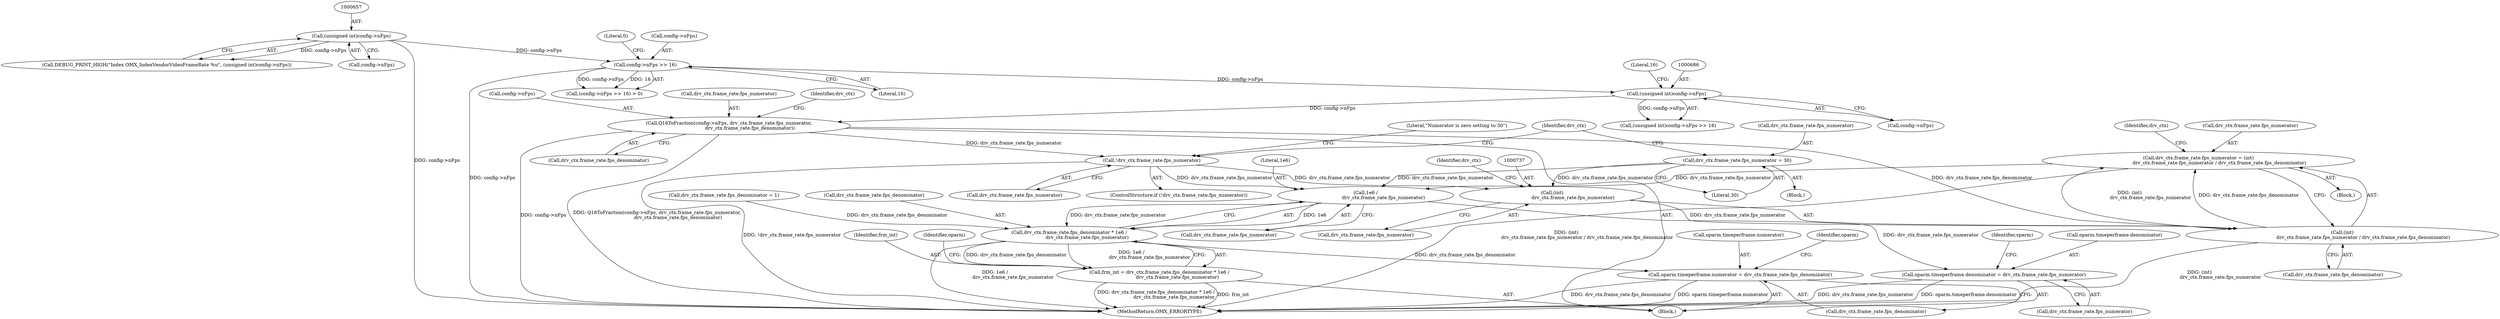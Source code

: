 digraph "0_Android_f22c2a0f0f9e030c240468d9d18b9297f001bcf0@integer" {
"1000729" [label="(Call,drv_ctx.frame_rate.fps_numerator = (int)\n                            drv_ctx.frame_rate.fps_numerator / drv_ctx.frame_rate.fps_denominator)"];
"1000735" [label="(Call,(int)\n                            drv_ctx.frame_rate.fps_numerator / drv_ctx.frame_rate.fps_denominator)"];
"1000736" [label="(Call,(int)\n                            drv_ctx.frame_rate.fps_numerator)"];
"1000715" [label="(Call,drv_ctx.frame_rate.fps_numerator = 30)"];
"1000706" [label="(Call,!drv_ctx.frame_rate.fps_numerator)"];
"1000691" [label="(Call,Q16ToFraction(config->nFps, drv_ctx.frame_rate.fps_numerator,\n                            drv_ctx.frame_rate.fps_denominator))"];
"1000685" [label="(Call,(unsigned int)config->nFps)"];
"1000675" [label="(Call,config->nFps >> 16)"];
"1000656" [label="(Call,(unsigned int)config->nFps)"];
"1000763" [label="(Call,1e6 /\n                        drv_ctx.frame_rate.fps_numerator)"];
"1000757" [label="(Call,drv_ctx.frame_rate.fps_denominator * 1e6 /\n                        drv_ctx.frame_rate.fps_numerator)"];
"1000755" [label="(Call,frm_int = drv_ctx.frame_rate.fps_denominator * 1e6 /\n                        drv_ctx.frame_rate.fps_numerator)"];
"1000771" [label="(Call,oparm.timeperframe.numerator = drv_ctx.frame_rate.fps_denominator)"];
"1000782" [label="(Call,oparm.timeperframe.denominator = drv_ctx.frame_rate.fps_numerator)"];
"1000730" [label="(Call,drv_ctx.frame_rate.fps_numerator)"];
"1000654" [label="(Call,DEBUG_PRINT_HIGH(\"Index OMX_IndexVendorVideoFrameRate %u\", (unsigned int)config->nFps))"];
"1000763" [label="(Call,1e6 /\n                        drv_ctx.frame_rate.fps_numerator)"];
"1000714" [label="(Literal,\"Numerator is zero setting to 30\")"];
"1000783" [label="(Call,oparm.timeperframe.denominator)"];
"1000656" [label="(Call,(unsigned int)config->nFps)"];
"1000743" [label="(Call,drv_ctx.frame_rate.fps_denominator)"];
"1000707" [label="(Call,drv_ctx.frame_rate.fps_numerator)"];
"1000681" [label="(Block,)"];
"1000758" [label="(Call,drv_ctx.frame_rate.fps_denominator)"];
"1000756" [label="(Identifier,frm_int)"];
"1000685" [label="(Call,(unsigned int)config->nFps)"];
"1000658" [label="(Call,config->nFps)"];
"1000771" [label="(Call,oparm.timeperframe.numerator = drv_ctx.frame_rate.fps_denominator)"];
"1000716" [label="(Call,drv_ctx.frame_rate.fps_numerator)"];
"1000684" [label="(Call,(unsigned int)config->nFps >> 16)"];
"1000772" [label="(Call,oparm.timeperframe.numerator)"];
"1000745" [label="(Identifier,drv_ctx)"];
"1000712" [label="(Block,)"];
"1000735" [label="(Call,(int)\n                            drv_ctx.frame_rate.fps_numerator / drv_ctx.frame_rate.fps_denominator)"];
"1000765" [label="(Call,drv_ctx.frame_rate.fps_numerator)"];
"1000774" [label="(Identifier,oparm)"];
"1000796" [label="(Identifier,sparm)"];
"1000782" [label="(Call,oparm.timeperframe.denominator = drv_ctx.frame_rate.fps_numerator)"];
"1000715" [label="(Call,drv_ctx.frame_rate.fps_numerator = 30)"];
"1000755" [label="(Call,frm_int = drv_ctx.frame_rate.fps_denominator * 1e6 /\n                        drv_ctx.frame_rate.fps_numerator)"];
"1000777" [label="(Call,drv_ctx.frame_rate.fps_denominator)"];
"1000691" [label="(Call,Q16ToFraction(config->nFps, drv_ctx.frame_rate.fps_numerator,\n                            drv_ctx.frame_rate.fps_denominator))"];
"1000695" [label="(Call,drv_ctx.frame_rate.fps_numerator)"];
"1000675" [label="(Call,config->nFps >> 16)"];
"1000736" [label="(Call,(int)\n                            drv_ctx.frame_rate.fps_numerator)"];
"1000680" [label="(Literal,0)"];
"1000676" [label="(Call,config->nFps)"];
"1000738" [label="(Call,drv_ctx.frame_rate.fps_numerator)"];
"1000706" [label="(Call,!drv_ctx.frame_rate.fps_numerator)"];
"1001056" [label="(MethodReturn,OMX_ERRORTYPE)"];
"1000674" [label="(Call,(config->nFps >> 16) > 0)"];
"1000757" [label="(Call,drv_ctx.frame_rate.fps_denominator * 1e6 /\n                        drv_ctx.frame_rate.fps_numerator)"];
"1000785" [label="(Identifier,oparm)"];
"1000751" [label="(Identifier,drv_ctx)"];
"1000764" [label="(Literal,1e6)"];
"1000690" [label="(Literal,16)"];
"1000705" [label="(ControlStructure,if (!drv_ctx.frame_rate.fps_numerator))"];
"1000709" [label="(Identifier,drv_ctx)"];
"1000728" [label="(Block,)"];
"1000788" [label="(Call,drv_ctx.frame_rate.fps_numerator)"];
"1000700" [label="(Call,drv_ctx.frame_rate.fps_denominator)"];
"1000725" [label="(Identifier,drv_ctx)"];
"1000679" [label="(Literal,16)"];
"1000687" [label="(Call,config->nFps)"];
"1000721" [label="(Literal,30)"];
"1000748" [label="(Call,drv_ctx.frame_rate.fps_denominator = 1)"];
"1000692" [label="(Call,config->nFps)"];
"1000729" [label="(Call,drv_ctx.frame_rate.fps_numerator = (int)\n                            drv_ctx.frame_rate.fps_numerator / drv_ctx.frame_rate.fps_denominator)"];
"1000729" -> "1000728"  [label="AST: "];
"1000729" -> "1000735"  [label="CFG: "];
"1000730" -> "1000729"  [label="AST: "];
"1000735" -> "1000729"  [label="AST: "];
"1000751" -> "1000729"  [label="CFG: "];
"1000729" -> "1001056"  [label="DDG: (int)\n                            drv_ctx.frame_rate.fps_numerator / drv_ctx.frame_rate.fps_denominator"];
"1000735" -> "1000729"  [label="DDG: (int)\n                            drv_ctx.frame_rate.fps_numerator"];
"1000735" -> "1000729"  [label="DDG: drv_ctx.frame_rate.fps_denominator"];
"1000729" -> "1000763"  [label="DDG: drv_ctx.frame_rate.fps_numerator"];
"1000735" -> "1000743"  [label="CFG: "];
"1000736" -> "1000735"  [label="AST: "];
"1000743" -> "1000735"  [label="AST: "];
"1000735" -> "1001056"  [label="DDG: (int)\n                            drv_ctx.frame_rate.fps_numerator"];
"1000736" -> "1000735"  [label="DDG: drv_ctx.frame_rate.fps_numerator"];
"1000691" -> "1000735"  [label="DDG: drv_ctx.frame_rate.fps_denominator"];
"1000736" -> "1000738"  [label="CFG: "];
"1000737" -> "1000736"  [label="AST: "];
"1000738" -> "1000736"  [label="AST: "];
"1000745" -> "1000736"  [label="CFG: "];
"1000715" -> "1000736"  [label="DDG: drv_ctx.frame_rate.fps_numerator"];
"1000706" -> "1000736"  [label="DDG: drv_ctx.frame_rate.fps_numerator"];
"1000715" -> "1000712"  [label="AST: "];
"1000715" -> "1000721"  [label="CFG: "];
"1000716" -> "1000715"  [label="AST: "];
"1000721" -> "1000715"  [label="AST: "];
"1000725" -> "1000715"  [label="CFG: "];
"1000715" -> "1000763"  [label="DDG: drv_ctx.frame_rate.fps_numerator"];
"1000706" -> "1000705"  [label="AST: "];
"1000706" -> "1000707"  [label="CFG: "];
"1000707" -> "1000706"  [label="AST: "];
"1000714" -> "1000706"  [label="CFG: "];
"1000725" -> "1000706"  [label="CFG: "];
"1000706" -> "1001056"  [label="DDG: !drv_ctx.frame_rate.fps_numerator"];
"1000691" -> "1000706"  [label="DDG: drv_ctx.frame_rate.fps_numerator"];
"1000706" -> "1000763"  [label="DDG: drv_ctx.frame_rate.fps_numerator"];
"1000691" -> "1000681"  [label="AST: "];
"1000691" -> "1000700"  [label="CFG: "];
"1000692" -> "1000691"  [label="AST: "];
"1000695" -> "1000691"  [label="AST: "];
"1000700" -> "1000691"  [label="AST: "];
"1000709" -> "1000691"  [label="CFG: "];
"1000691" -> "1001056"  [label="DDG: config->nFps"];
"1000691" -> "1001056"  [label="DDG: Q16ToFraction(config->nFps, drv_ctx.frame_rate.fps_numerator,\n                            drv_ctx.frame_rate.fps_denominator)"];
"1000685" -> "1000691"  [label="DDG: config->nFps"];
"1000685" -> "1000684"  [label="AST: "];
"1000685" -> "1000687"  [label="CFG: "];
"1000686" -> "1000685"  [label="AST: "];
"1000687" -> "1000685"  [label="AST: "];
"1000690" -> "1000685"  [label="CFG: "];
"1000685" -> "1000684"  [label="DDG: config->nFps"];
"1000675" -> "1000685"  [label="DDG: config->nFps"];
"1000675" -> "1000674"  [label="AST: "];
"1000675" -> "1000679"  [label="CFG: "];
"1000676" -> "1000675"  [label="AST: "];
"1000679" -> "1000675"  [label="AST: "];
"1000680" -> "1000675"  [label="CFG: "];
"1000675" -> "1001056"  [label="DDG: config->nFps"];
"1000675" -> "1000674"  [label="DDG: config->nFps"];
"1000675" -> "1000674"  [label="DDG: 16"];
"1000656" -> "1000675"  [label="DDG: config->nFps"];
"1000656" -> "1000654"  [label="AST: "];
"1000656" -> "1000658"  [label="CFG: "];
"1000657" -> "1000656"  [label="AST: "];
"1000658" -> "1000656"  [label="AST: "];
"1000654" -> "1000656"  [label="CFG: "];
"1000656" -> "1001056"  [label="DDG: config->nFps"];
"1000656" -> "1000654"  [label="DDG: config->nFps"];
"1000763" -> "1000757"  [label="AST: "];
"1000763" -> "1000765"  [label="CFG: "];
"1000764" -> "1000763"  [label="AST: "];
"1000765" -> "1000763"  [label="AST: "];
"1000757" -> "1000763"  [label="CFG: "];
"1000763" -> "1000757"  [label="DDG: 1e6"];
"1000763" -> "1000757"  [label="DDG: drv_ctx.frame_rate.fps_numerator"];
"1000763" -> "1000782"  [label="DDG: drv_ctx.frame_rate.fps_numerator"];
"1000757" -> "1000755"  [label="AST: "];
"1000758" -> "1000757"  [label="AST: "];
"1000755" -> "1000757"  [label="CFG: "];
"1000757" -> "1001056"  [label="DDG: 1e6 /\n                        drv_ctx.frame_rate.fps_numerator"];
"1000757" -> "1000755"  [label="DDG: drv_ctx.frame_rate.fps_denominator"];
"1000757" -> "1000755"  [label="DDG: 1e6 /\n                        drv_ctx.frame_rate.fps_numerator"];
"1000748" -> "1000757"  [label="DDG: drv_ctx.frame_rate.fps_denominator"];
"1000757" -> "1000771"  [label="DDG: drv_ctx.frame_rate.fps_denominator"];
"1000755" -> "1000681"  [label="AST: "];
"1000756" -> "1000755"  [label="AST: "];
"1000774" -> "1000755"  [label="CFG: "];
"1000755" -> "1001056"  [label="DDG: drv_ctx.frame_rate.fps_denominator * 1e6 /\n                        drv_ctx.frame_rate.fps_numerator"];
"1000755" -> "1001056"  [label="DDG: frm_int"];
"1000771" -> "1000681"  [label="AST: "];
"1000771" -> "1000777"  [label="CFG: "];
"1000772" -> "1000771"  [label="AST: "];
"1000777" -> "1000771"  [label="AST: "];
"1000785" -> "1000771"  [label="CFG: "];
"1000771" -> "1001056"  [label="DDG: drv_ctx.frame_rate.fps_denominator"];
"1000771" -> "1001056"  [label="DDG: oparm.timeperframe.numerator"];
"1000782" -> "1000681"  [label="AST: "];
"1000782" -> "1000788"  [label="CFG: "];
"1000783" -> "1000782"  [label="AST: "];
"1000788" -> "1000782"  [label="AST: "];
"1000796" -> "1000782"  [label="CFG: "];
"1000782" -> "1001056"  [label="DDG: drv_ctx.frame_rate.fps_numerator"];
"1000782" -> "1001056"  [label="DDG: oparm.timeperframe.denominator"];
}
